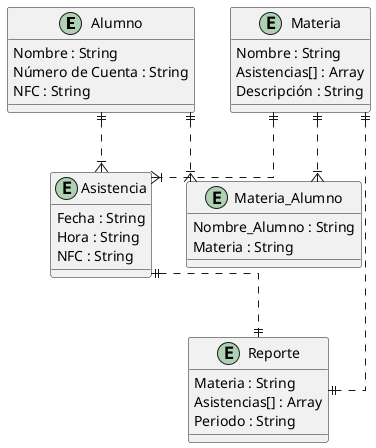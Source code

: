 @startuml

skinparam linetype ortho

entity "Alumno" as Alm{
  Nombre : String
  Número de Cuenta : String 
  NFC : String
}

entity "Materia_Alumno" as MyA{
  Nombre_Alumno : String
  Materia : String
}

entity "Materia" as Mat{
  Nombre : String
  Asistencias[] : Array
  Descripción : String
}

entity "Asistencia" as Ass{
  Fecha : String
  Hora : String
  NFC : String
}

entity "Reporte" as Inf{
  Materia : String
  Asistencias[] : Array
  Periodo : String
}

'Alm, MyA, Mat, Prf, Ass, AyA, Inf, Nfc, NyA

Alm ||..|{ MyA
Mat ||..|{ MyA
Alm ||..|{ Ass
Mat ||..|| Inf
Ass ||..|| Inf
Mat ||..|{ Ass


@enduml
